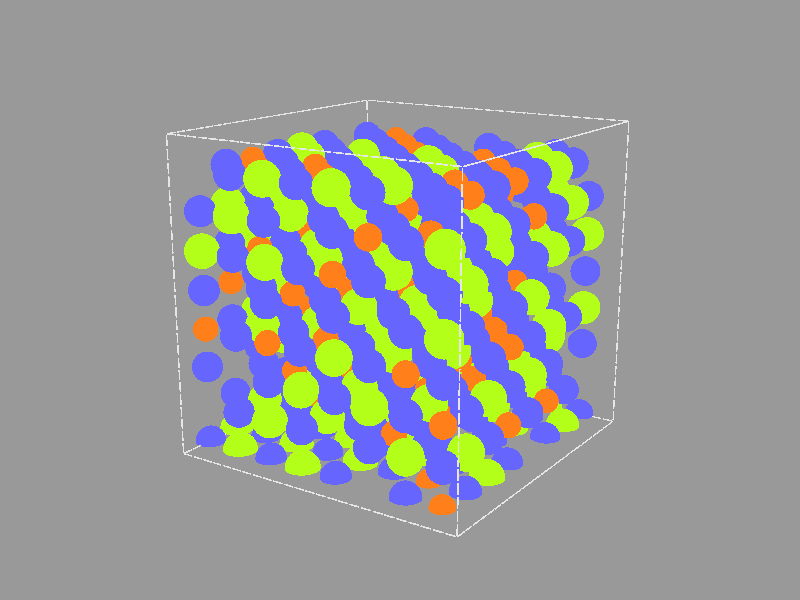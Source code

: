 #version 3.6;
#include "colors.inc"
#include "textures.inc"
#include "shapes.inc"
#include "glass.inc"
#include "metals.inc"

background {color White}

plane { <0,1,0>, -22.928 pigment{color <.6,.6,.6>} finish{ reflection {.2} ambient .5 diffuse .5 metallic }}

camera { location <136.97,45.66,91.31> look_at <-2.66,-2.89,-2.78> right x*image_width/image_height/2 up y/2 }

// add lights
light_source { <0,200,400> color White area_light <200,0,0>, <0,0,200>, 99, 99 adaptive 1 jitter }
light_source { <400,200,0> color White area_light <200,0,0>, <0,0,200>, 99, 99 adaptive 1 jitter }


// add the atoms
sphere{ <.00,.00,.00>, 1.79 pigment { color <1.00,.50,.10> } finish { phong .5 } }
sphere{ <5.71,.00,.00>, 2.21 pigment { color <.40,.40,1.00> } finish { phong .5 } }
sphere{ <5.71,.00,5.71>, 2.49 pigment { color <.70,1.00,.10> } finish { phong .5 } }
sphere{ <.00,.00,5.71>, 2.21 pigment { color <.40,.40,1.00> } finish { phong .5 } }
sphere{ <.00,5.71,5.71>, 2.49 pigment { color <.70,1.00,.10> } finish { phong .5 } }
sphere{ <5.71,5.71,5.71>, 2.21 pigment { color <.40,.40,1.00> } finish { phong .5 } }
sphere{ <5.71,5.71,.00>, 2.49 pigment { color <.70,1.00,.10> } finish { phong .5 } }
sphere{ <.00,5.71,.00>, 2.21 pigment { color <.40,.40,1.00> } finish { phong .5 } }
sphere{ <11.41,.00,.00>, 2.49 pigment { color <.70,1.00,.10> } finish { phong .5 } }
sphere{ <17.12,.00,.00>, 2.21 pigment { color <.40,.40,1.00> } finish { phong .5 } }
sphere{ <11.41,.00,5.71>, 2.21 pigment { color <.40,.40,1.00> } finish { phong .5 } }
sphere{ <11.41,5.71,5.71>, 2.49 pigment { color <.70,1.00,.10> } finish { phong .5 } }
sphere{ <17.12,5.71,5.71>, 2.21 pigment { color <.40,.40,1.00> } finish { phong .5 } }
sphere{ <17.12,5.71,.00>, 1.79 pigment { color <1.00,.50,.10> } finish { phong .5 } }
sphere{ <11.41,5.71,.00>, 2.21 pigment { color <.40,.40,1.00> } finish { phong .5 } }
sphere{ <-22.83,.00,.00>, 1.79 pigment { color <1.00,.50,.10> } finish { phong .5 } }
sphere{ <-17.12,.00,.00>, 2.21 pigment { color <.40,.40,1.00> } finish { phong .5 } }
sphere{ <-22.83,.00,5.71>, 2.21 pigment { color <.40,.40,1.00> } finish { phong .5 } }
sphere{ <-22.83,5.71,5.71>, 1.79 pigment { color <1.00,.50,.10> } finish { phong .5 } }
sphere{ <-17.12,5.71,5.71>, 2.21 pigment { color <.40,.40,1.00> } finish { phong .5 } }
sphere{ <-22.83,5.71,.00>, 2.21 pigment { color <.40,.40,1.00> } finish { phong .5 } }
sphere{ <-11.41,.00,.00>, 2.49 pigment { color <.70,1.00,.10> } finish { phong .5 } }
sphere{ <-5.71,.00,.00>, 2.21 pigment { color <.40,.40,1.00> } finish { phong .5 } }
sphere{ <-5.71,.00,5.71>, 2.49 pigment { color <.70,1.00,.10> } finish { phong .5 } }
sphere{ <-11.41,.00,5.71>, 2.21 pigment { color <.40,.40,1.00> } finish { phong .5 } }
sphere{ <-5.71,5.71,5.71>, 2.21 pigment { color <.40,.40,1.00> } finish { phong .5 } }
sphere{ <-5.71,5.71,.00>, 2.49 pigment { color <.70,1.00,.10> } finish { phong .5 } }
sphere{ <-11.41,5.71,.00>, 2.21 pigment { color <.40,.40,1.00> } finish { phong .5 } }
sphere{ <.00,.00,11.41>, 2.49 pigment { color <.70,1.00,.10> } finish { phong .5 } }
sphere{ <5.71,.00,11.41>, 2.21 pigment { color <.40,.40,1.00> } finish { phong .5 } }
sphere{ <.00,.00,17.12>, 2.21 pigment { color <.40,.40,1.00> } finish { phong .5 } }
sphere{ <5.71,5.71,17.12>, 2.21 pigment { color <.40,.40,1.00> } finish { phong .5 } }
sphere{ <5.71,5.71,11.41>, 2.49 pigment { color <.70,1.00,.10> } finish { phong .5 } }
sphere{ <.00,5.71,11.41>, 2.21 pigment { color <.40,.40,1.00> } finish { phong .5 } }
sphere{ <17.12,.00,11.41>, 2.21 pigment { color <.40,.40,1.00> } finish { phong .5 } }
sphere{ <17.12,.00,17.12>, 2.49 pigment { color <.70,1.00,.10> } finish { phong .5 } }
sphere{ <11.41,.00,17.12>, 2.21 pigment { color <.40,.40,1.00> } finish { phong .5 } }
sphere{ <11.41,5.71,17.12>, 2.49 pigment { color <.70,1.00,.10> } finish { phong .5 } }
sphere{ <17.12,5.71,17.12>, 2.21 pigment { color <.40,.40,1.00> } finish { phong .5 } }
sphere{ <11.41,5.71,11.41>, 2.21 pigment { color <.40,.40,1.00> } finish { phong .5 } }
sphere{ <-17.12,.00,11.41>, 2.21 pigment { color <.40,.40,1.00> } finish { phong .5 } }
sphere{ <-22.83,.00,17.12>, 2.21 pigment { color <.40,.40,1.00> } finish { phong .5 } }
sphere{ <-22.83,5.71,17.12>, 2.49 pigment { color <.70,1.00,.10> } finish { phong .5 } }
sphere{ <-17.12,5.71,17.12>, 2.21 pigment { color <.40,.40,1.00> } finish { phong .5 } }
sphere{ <-17.12,5.71,11.41>, 2.49 pigment { color <.70,1.00,.10> } finish { phong .5 } }
sphere{ <-22.83,5.71,11.41>, 2.21 pigment { color <.40,.40,1.00> } finish { phong .5 } }
sphere{ <-11.41,.00,11.41>, 1.79 pigment { color <1.00,.50,.10> } finish { phong .5 } }
sphere{ <-5.71,.00,11.41>, 2.21 pigment { color <.40,.40,1.00> } finish { phong .5 } }
sphere{ <-5.71,.00,17.12>, 2.49 pigment { color <.70,1.00,.10> } finish { phong .5 } }
sphere{ <-11.41,.00,17.12>, 2.21 pigment { color <.40,.40,1.00> } finish { phong .5 } }
sphere{ <-11.41,5.71,17.12>, 2.49 pigment { color <.70,1.00,.10> } finish { phong .5 } }
sphere{ <-5.71,5.71,17.12>, 2.21 pigment { color <.40,.40,1.00> } finish { phong .5 } }
sphere{ <-5.71,5.71,11.41>, 2.49 pigment { color <.70,1.00,.10> } finish { phong .5 } }
sphere{ <-11.41,5.71,11.41>, 2.21 pigment { color <.40,.40,1.00> } finish { phong .5 } }
sphere{ <.00,.00,-22.83>, 1.79 pigment { color <1.00,.50,.10> } finish { phong .5 } }
sphere{ <5.71,.00,-22.83>, 2.21 pigment { color <.40,.40,1.00> } finish { phong .5 } }
sphere{ <5.71,.00,-17.12>, 2.49 pigment { color <.70,1.00,.10> } finish { phong .5 } }
sphere{ <.00,.00,-17.12>, 2.21 pigment { color <.40,.40,1.00> } finish { phong .5 } }
sphere{ <.00,5.71,-17.12>, 1.79 pigment { color <1.00,.50,.10> } finish { phong .5 } }
sphere{ <5.71,5.71,-17.12>, 2.21 pigment { color <.40,.40,1.00> } finish { phong .5 } }
sphere{ <5.71,5.71,-22.83>, 2.49 pigment { color <.70,1.00,.10> } finish { phong .5 } }
sphere{ <.00,5.71,-22.83>, 2.21 pigment { color <.40,.40,1.00> } finish { phong .5 } }
sphere{ <11.41,.00,-22.83>, 1.79 pigment { color <1.00,.50,.10> } finish { phong .5 } }
sphere{ <17.12,.00,-22.83>, 2.21 pigment { color <.40,.40,1.00> } finish { phong .5 } }
sphere{ <11.41,.00,-17.12>, 2.21 pigment { color <.40,.40,1.00> } finish { phong .5 } }
sphere{ <11.41,5.71,-17.12>, 1.79 pigment { color <1.00,.50,.10> } finish { phong .5 } }
sphere{ <17.12,5.71,-17.12>, 2.21 pigment { color <.40,.40,1.00> } finish { phong .5 } }
sphere{ <17.12,5.71,-22.83>, 2.49 pigment { color <.70,1.00,.10> } finish { phong .5 } }
sphere{ <11.41,5.71,-22.83>, 2.21 pigment { color <.40,.40,1.00> } finish { phong .5 } }
sphere{ <-22.83,.00,-22.83>, 2.49 pigment { color <.70,1.00,.10> } finish { phong .5 } }
sphere{ <-17.12,.00,-22.83>, 2.21 pigment { color <.40,.40,1.00> } finish { phong .5 } }
sphere{ <-17.12,.00,-17.12>, 1.79 pigment { color <1.00,.50,.10> } finish { phong .5 } }
sphere{ <-22.83,.00,-17.12>, 2.21 pigment { color <.40,.40,1.00> } finish { phong .5 } }
sphere{ <-22.83,5.71,-17.12>, 1.79 pigment { color <1.00,.50,.10> } finish { phong .5 } }
sphere{ <-17.12,5.71,-17.12>, 2.21 pigment { color <.40,.40,1.00> } finish { phong .5 } }
sphere{ <-22.83,5.71,-22.83>, 2.21 pigment { color <.40,.40,1.00> } finish { phong .5 } }
sphere{ <-5.71,.00,-22.83>, 2.21 pigment { color <.40,.40,1.00> } finish { phong .5 } }
sphere{ <-5.71,.00,-17.12>, 2.49 pigment { color <.70,1.00,.10> } finish { phong .5 } }
sphere{ <-11.41,.00,-17.12>, 2.21 pigment { color <.40,.40,1.00> } finish { phong .5 } }
sphere{ <-5.71,5.71,-17.12>, 2.21 pigment { color <.40,.40,1.00> } finish { phong .5 } }
sphere{ <-5.71,5.71,-22.83>, 1.79 pigment { color <1.00,.50,.10> } finish { phong .5 } }
sphere{ <-11.41,5.71,-22.83>, 2.21 pigment { color <.40,.40,1.00> } finish { phong .5 } }
sphere{ <.00,.00,-11.41>, 2.49 pigment { color <.70,1.00,.10> } finish { phong .5 } }
sphere{ <5.71,.00,-11.41>, 2.21 pigment { color <.40,.40,1.00> } finish { phong .5 } }
sphere{ <5.71,.00,-5.71>, 1.79 pigment { color <1.00,.50,.10> } finish { phong .5 } }
sphere{ <.00,.00,-5.71>, 2.21 pigment { color <.40,.40,1.00> } finish { phong .5 } }
sphere{ <.00,5.71,-5.71>, 2.49 pigment { color <.70,1.00,.10> } finish { phong .5 } }
sphere{ <5.71,5.71,-5.71>, 2.21 pigment { color <.40,.40,1.00> } finish { phong .5 } }
sphere{ <5.71,5.71,-11.41>, 2.49 pigment { color <.70,1.00,.10> } finish { phong .5 } }
sphere{ <.00,5.71,-11.41>, 2.21 pigment { color <.40,.40,1.00> } finish { phong .5 } }
sphere{ <11.41,.00,-11.41>, 1.79 pigment { color <1.00,.50,.10> } finish { phong .5 } }
sphere{ <17.12,.00,-11.41>, 2.21 pigment { color <.40,.40,1.00> } finish { phong .5 } }
sphere{ <11.41,.00,-5.71>, 2.21 pigment { color <.40,.40,1.00> } finish { phong .5 } }
sphere{ <11.41,5.71,-5.71>, 2.49 pigment { color <.70,1.00,.10> } finish { phong .5 } }
sphere{ <17.12,5.71,-5.71>, 2.21 pigment { color <.40,.40,1.00> } finish { phong .5 } }
sphere{ <17.12,5.71,-11.41>, 2.49 pigment { color <.70,1.00,.10> } finish { phong .5 } }
sphere{ <11.41,5.71,-11.41>, 2.21 pigment { color <.40,.40,1.00> } finish { phong .5 } }
sphere{ <-17.12,.00,-11.41>, 2.21 pigment { color <.40,.40,1.00> } finish { phong .5 } }
sphere{ <-17.12,.00,-5.71>, 2.49 pigment { color <.70,1.00,.10> } finish { phong .5 } }
sphere{ <-22.83,.00,-5.71>, 2.21 pigment { color <.40,.40,1.00> } finish { phong .5 } }
sphere{ <-22.83,5.71,-5.71>, 1.79 pigment { color <1.00,.50,.10> } finish { phong .5 } }
sphere{ <-17.12,5.71,-5.71>, 2.21 pigment { color <.40,.40,1.00> } finish { phong .5 } }
sphere{ <-17.12,5.71,-11.41>, 2.49 pigment { color <.70,1.00,.10> } finish { phong .5 } }
sphere{ <-22.83,5.71,-11.41>, 2.21 pigment { color <.40,.40,1.00> } finish { phong .5 } }
sphere{ <-11.41,.00,-11.41>, 2.49 pigment { color <.70,1.00,.10> } finish { phong .5 } }
sphere{ <-5.71,.00,-11.41>, 2.21 pigment { color <.40,.40,1.00> } finish { phong .5 } }
sphere{ <-11.41,.00,-5.71>, 2.21 pigment { color <.40,.40,1.00> } finish { phong .5 } }
sphere{ <-5.71,5.71,-5.71>, 2.21 pigment { color <.40,.40,1.00> } finish { phong .5 } }
sphere{ <-5.71,5.71,-11.41>, 2.49 pigment { color <.70,1.00,.10> } finish { phong .5 } }
sphere{ <-11.41,5.71,-11.41>, 2.21 pigment { color <.40,.40,1.00> } finish { phong .5 } }
sphere{ <.00,11.41,.00>, 1.79 pigment { color <1.00,.50,.10> } finish { phong .5 } }
sphere{ <5.71,11.41,.00>, 2.21 pigment { color <.40,.40,1.00> } finish { phong .5 } }
sphere{ <.00,11.41,5.71>, 2.21 pigment { color <.40,.40,1.00> } finish { phong .5 } }
sphere{ <.00,17.12,5.71>, 2.49 pigment { color <.70,1.00,.10> } finish { phong .5 } }
sphere{ <5.71,17.12,5.71>, 2.21 pigment { color <.40,.40,1.00> } finish { phong .5 } }
sphere{ <5.71,17.12,.00>, 2.49 pigment { color <.70,1.00,.10> } finish { phong .5 } }
sphere{ <.00,17.12,.00>, 2.21 pigment { color <.40,.40,1.00> } finish { phong .5 } }
sphere{ <17.12,11.41,.00>, 2.21 pigment { color <.40,.40,1.00> } finish { phong .5 } }
sphere{ <17.12,11.41,5.71>, 1.79 pigment { color <1.00,.50,.10> } finish { phong .5 } }
sphere{ <11.41,11.41,5.71>, 2.21 pigment { color <.40,.40,1.00> } finish { phong .5 } }
sphere{ <11.41,17.12,5.71>, 2.49 pigment { color <.70,1.00,.10> } finish { phong .5 } }
sphere{ <17.12,17.12,5.71>, 2.21 pigment { color <.40,.40,1.00> } finish { phong .5 } }
sphere{ <17.12,17.12,.00>, 2.49 pigment { color <.70,1.00,.10> } finish { phong .5 } }
sphere{ <11.41,17.12,.00>, 2.21 pigment { color <.40,.40,1.00> } finish { phong .5 } }
sphere{ <-22.83,11.41,.00>, 2.49 pigment { color <.70,1.00,.10> } finish { phong .5 } }
sphere{ <-17.12,11.41,.00>, 2.21 pigment { color <.40,.40,1.00> } finish { phong .5 } }
sphere{ <-17.12,11.41,5.71>, 1.79 pigment { color <1.00,.50,.10> } finish { phong .5 } }
sphere{ <-22.83,11.41,5.71>, 2.21 pigment { color <.40,.40,1.00> } finish { phong .5 } }
sphere{ <-17.12,17.12,5.71>, 2.21 pigment { color <.40,.40,1.00> } finish { phong .5 } }
sphere{ <-22.83,17.12,.00>, 2.21 pigment { color <.40,.40,1.00> } finish { phong .5 } }
sphere{ <-11.41,11.41,.00>, 1.79 pigment { color <1.00,.50,.10> } finish { phong .5 } }
sphere{ <-5.71,11.41,.00>, 2.21 pigment { color <.40,.40,1.00> } finish { phong .5 } }
sphere{ <-11.41,11.41,5.71>, 2.21 pigment { color <.40,.40,1.00> } finish { phong .5 } }
sphere{ <-11.41,17.12,5.71>, 1.79 pigment { color <1.00,.50,.10> } finish { phong .5 } }
sphere{ <-5.71,17.12,5.71>, 2.21 pigment { color <.40,.40,1.00> } finish { phong .5 } }
sphere{ <-5.71,17.12,.00>, 2.49 pigment { color <.70,1.00,.10> } finish { phong .5 } }
sphere{ <-11.41,17.12,.00>, 2.21 pigment { color <.40,.40,1.00> } finish { phong .5 } }
sphere{ <.00,11.41,11.41>, 2.49 pigment { color <.70,1.00,.10> } finish { phong .5 } }
sphere{ <5.71,11.41,11.41>, 2.21 pigment { color <.40,.40,1.00> } finish { phong .5 } }
sphere{ <5.71,11.41,17.12>, 2.49 pigment { color <.70,1.00,.10> } finish { phong .5 } }
sphere{ <.00,11.41,17.12>, 2.21 pigment { color <.40,.40,1.00> } finish { phong .5 } }
sphere{ <.00,17.12,17.12>, 1.79 pigment { color <1.00,.50,.10> } finish { phong .5 } }
sphere{ <5.71,17.12,17.12>, 2.21 pigment { color <.40,.40,1.00> } finish { phong .5 } }
sphere{ <5.71,17.12,11.41>, 1.79 pigment { color <1.00,.50,.10> } finish { phong .5 } }
sphere{ <.00,17.12,11.41>, 2.21 pigment { color <.40,.40,1.00> } finish { phong .5 } }
sphere{ <11.41,11.41,11.41>, 1.79 pigment { color <1.00,.50,.10> } finish { phong .5 } }
sphere{ <17.12,11.41,11.41>, 2.21 pigment { color <.40,.40,1.00> } finish { phong .5 } }
sphere{ <17.12,11.41,17.12>, 2.49 pigment { color <.70,1.00,.10> } finish { phong .5 } }
sphere{ <11.41,11.41,17.12>, 2.21 pigment { color <.40,.40,1.00> } finish { phong .5 } }
sphere{ <11.41,17.12,17.12>, 1.79 pigment { color <1.00,.50,.10> } finish { phong .5 } }
sphere{ <17.12,17.12,17.12>, 2.21 pigment { color <.40,.40,1.00> } finish { phong .5 } }
sphere{ <11.41,17.12,11.41>, 2.21 pigment { color <.40,.40,1.00> } finish { phong .5 } }
sphere{ <-22.83,11.41,11.41>, 2.49 pigment { color <.70,1.00,.10> } finish { phong .5 } }
sphere{ <-17.12,11.41,11.41>, 2.21 pigment { color <.40,.40,1.00> } finish { phong .5 } }
sphere{ <-17.12,11.41,17.12>, 2.49 pigment { color <.70,1.00,.10> } finish { phong .5 } }
sphere{ <-22.83,11.41,17.12>, 2.21 pigment { color <.40,.40,1.00> } finish { phong .5 } }
sphere{ <-17.12,17.12,17.12>, 2.21 pigment { color <.40,.40,1.00> } finish { phong .5 } }
sphere{ <-17.12,17.12,11.41>, 2.49 pigment { color <.70,1.00,.10> } finish { phong .5 } }
sphere{ <-22.83,17.12,11.41>, 2.21 pigment { color <.40,.40,1.00> } finish { phong .5 } }
sphere{ <-5.71,11.41,11.41>, 2.21 pigment { color <.40,.40,1.00> } finish { phong .5 } }
sphere{ <-5.71,11.41,17.12>, 1.79 pigment { color <1.00,.50,.10> } finish { phong .5 } }
sphere{ <-11.41,11.41,17.12>, 2.21 pigment { color <.40,.40,1.00> } finish { phong .5 } }
sphere{ <-11.41,17.12,17.12>, 2.49 pigment { color <.70,1.00,.10> } finish { phong .5 } }
sphere{ <-5.71,17.12,17.12>, 2.21 pigment { color <.40,.40,1.00> } finish { phong .5 } }
sphere{ <-5.71,17.12,11.41>, 1.79 pigment { color <1.00,.50,.10> } finish { phong .5 } }
sphere{ <-11.41,17.12,11.41>, 2.21 pigment { color <.40,.40,1.00> } finish { phong .5 } }
sphere{ <.00,11.41,-22.83>, 1.79 pigment { color <1.00,.50,.10> } finish { phong .5 } }
sphere{ <5.71,11.41,-22.83>, 2.21 pigment { color <.40,.40,1.00> } finish { phong .5 } }
sphere{ <5.71,11.41,-17.12>, 2.49 pigment { color <.70,1.00,.10> } finish { phong .5 } }
sphere{ <.00,11.41,-17.12>, 2.21 pigment { color <.40,.40,1.00> } finish { phong .5 } }
sphere{ <.00,17.12,-17.12>, 2.49 pigment { color <.70,1.00,.10> } finish { phong .5 } }
sphere{ <5.71,17.12,-17.12>, 2.21 pigment { color <.40,.40,1.00> } finish { phong .5 } }
sphere{ <5.71,17.12,-22.83>, 1.79 pigment { color <1.00,.50,.10> } finish { phong .5 } }
sphere{ <.00,17.12,-22.83>, 2.21 pigment { color <.40,.40,1.00> } finish { phong .5 } }
sphere{ <11.41,11.41,-22.83>, 2.49 pigment { color <.70,1.00,.10> } finish { phong .5 } }
sphere{ <17.12,11.41,-22.83>, 2.21 pigment { color <.40,.40,1.00> } finish { phong .5 } }
sphere{ <17.12,11.41,-17.12>, 2.49 pigment { color <.70,1.00,.10> } finish { phong .5 } }
sphere{ <11.41,11.41,-17.12>, 2.21 pigment { color <.40,.40,1.00> } finish { phong .5 } }
sphere{ <11.41,17.12,-17.12>, 1.79 pigment { color <1.00,.50,.10> } finish { phong .5 } }
sphere{ <17.12,17.12,-17.12>, 2.21 pigment { color <.40,.40,1.00> } finish { phong .5 } }
sphere{ <11.41,17.12,-22.83>, 2.21 pigment { color <.40,.40,1.00> } finish { phong .5 } }
sphere{ <-17.12,11.41,-22.83>, 2.21 pigment { color <.40,.40,1.00> } finish { phong .5 } }
sphere{ <-17.12,11.41,-17.12>, 2.49 pigment { color <.70,1.00,.10> } finish { phong .5 } }
sphere{ <-22.83,11.41,-17.12>, 2.21 pigment { color <.40,.40,1.00> } finish { phong .5 } }
sphere{ <-22.83,17.12,-17.12>, 1.79 pigment { color <1.00,.50,.10> } finish { phong .5 } }
sphere{ <-17.12,17.12,-17.12>, 2.21 pigment { color <.40,.40,1.00> } finish { phong .5 } }
sphere{ <-22.83,17.12,-22.83>, 2.21 pigment { color <.40,.40,1.00> } finish { phong .5 } }
sphere{ <-5.71,11.41,-22.83>, 2.21 pigment { color <.40,.40,1.00> } finish { phong .5 } }
sphere{ <-5.71,11.41,-17.12>, 2.49 pigment { color <.70,1.00,.10> } finish { phong .5 } }
sphere{ <-11.41,11.41,-17.12>, 2.21 pigment { color <.40,.40,1.00> } finish { phong .5 } }
sphere{ <-5.71,17.12,-17.12>, 2.21 pigment { color <.40,.40,1.00> } finish { phong .5 } }
sphere{ <-5.71,17.12,-22.83>, 2.49 pigment { color <.70,1.00,.10> } finish { phong .5 } }
sphere{ <-11.41,17.12,-22.83>, 2.21 pigment { color <.40,.40,1.00> } finish { phong .5 } }
sphere{ <.00,11.41,-11.41>, 2.49 pigment { color <.70,1.00,.10> } finish { phong .5 } }
sphere{ <5.71,11.41,-11.41>, 2.21 pigment { color <.40,.40,1.00> } finish { phong .5 } }
sphere{ <5.71,11.41,-5.71>, 2.49 pigment { color <.70,1.00,.10> } finish { phong .5 } }
sphere{ <.00,11.41,-5.71>, 2.21 pigment { color <.40,.40,1.00> } finish { phong .5 } }
sphere{ <5.71,17.12,-5.71>, 2.21 pigment { color <.40,.40,1.00> } finish { phong .5 } }
sphere{ <5.71,17.12,-11.41>, 1.79 pigment { color <1.00,.50,.10> } finish { phong .5 } }
sphere{ <.00,17.12,-11.41>, 2.21 pigment { color <.40,.40,1.00> } finish { phong .5 } }
sphere{ <11.41,11.41,-11.41>, 2.49 pigment { color <.70,1.00,.10> } finish { phong .5 } }
sphere{ <17.12,11.41,-11.41>, 2.21 pigment { color <.40,.40,1.00> } finish { phong .5 } }
sphere{ <11.41,11.41,-5.71>, 2.21 pigment { color <.40,.40,1.00> } finish { phong .5 } }
sphere{ <11.41,17.12,-5.71>, 1.79 pigment { color <1.00,.50,.10> } finish { phong .5 } }
sphere{ <17.12,17.12,-5.71>, 2.21 pigment { color <.40,.40,1.00> } finish { phong .5 } }
sphere{ <17.12,17.12,-11.41>, 2.49 pigment { color <.70,1.00,.10> } finish { phong .5 } }
sphere{ <11.41,17.12,-11.41>, 2.21 pigment { color <.40,.40,1.00> } finish { phong .5 } }
sphere{ <-22.83,11.41,-11.41>, 2.49 pigment { color <.70,1.00,.10> } finish { phong .5 } }
sphere{ <-17.12,11.41,-11.41>, 2.21 pigment { color <.40,.40,1.00> } finish { phong .5 } }
sphere{ <-17.12,11.41,-5.71>, 2.49 pigment { color <.70,1.00,.10> } finish { phong .5 } }
sphere{ <-22.83,11.41,-5.71>, 2.21 pigment { color <.40,.40,1.00> } finish { phong .5 } }
sphere{ <-17.12,17.12,-5.71>, 2.21 pigment { color <.40,.40,1.00> } finish { phong .5 } }
sphere{ <-17.12,17.12,-11.41>, 1.79 pigment { color <1.00,.50,.10> } finish { phong .5 } }
sphere{ <-22.83,17.12,-11.41>, 2.21 pigment { color <.40,.40,1.00> } finish { phong .5 } }
sphere{ <-11.41,11.41,-11.41>, 2.49 pigment { color <.70,1.00,.10> } finish { phong .5 } }
sphere{ <-5.71,11.41,-11.41>, 2.21 pigment { color <.40,.40,1.00> } finish { phong .5 } }
sphere{ <-5.71,11.41,-5.71>, 2.49 pigment { color <.70,1.00,.10> } finish { phong .5 } }
sphere{ <-11.41,11.41,-5.71>, 2.21 pigment { color <.40,.40,1.00> } finish { phong .5 } }
sphere{ <-11.41,17.12,-5.71>, 1.79 pigment { color <1.00,.50,.10> } finish { phong .5 } }
sphere{ <-5.71,17.12,-5.71>, 2.21 pigment { color <.40,.40,1.00> } finish { phong .5 } }
sphere{ <-5.71,17.12,-11.41>, 2.49 pigment { color <.70,1.00,.10> } finish { phong .5 } }
sphere{ <-11.41,17.12,-11.41>, 2.21 pigment { color <.40,.40,1.00> } finish { phong .5 } }
sphere{ <.00,-22.83,.00>, 2.49 pigment { color <.70,1.00,.10> } finish { phong .5 } }
sphere{ <5.71,-22.83,.00>, 2.21 pigment { color <.40,.40,1.00> } finish { phong .5 } }
sphere{ <5.71,-22.83,5.71>, 2.49 pigment { color <.70,1.00,.10> } finish { phong .5 } }
sphere{ <.00,-22.83,5.71>, 2.21 pigment { color <.40,.40,1.00> } finish { phong .5 } }
sphere{ <.00,-17.12,5.71>, 1.79 pigment { color <1.00,.50,.10> } finish { phong .5 } }
sphere{ <5.71,-17.12,5.71>, 2.21 pigment { color <.40,.40,1.00> } finish { phong .5 } }
sphere{ <.00,-17.12,.00>, 2.21 pigment { color <.40,.40,1.00> } finish { phong .5 } }
sphere{ <11.41,-22.83,.00>, 2.49 pigment { color <.70,1.00,.10> } finish { phong .5 } }
sphere{ <17.12,-22.83,.00>, 2.21 pigment { color <.40,.40,1.00> } finish { phong .5 } }
sphere{ <11.41,-22.83,5.71>, 2.21 pigment { color <.40,.40,1.00> } finish { phong .5 } }
sphere{ <11.41,-17.12,5.71>, 1.79 pigment { color <1.00,.50,.10> } finish { phong .5 } }
sphere{ <17.12,-17.12,5.71>, 2.21 pigment { color <.40,.40,1.00> } finish { phong .5 } }
sphere{ <11.41,-17.12,.00>, 2.21 pigment { color <.40,.40,1.00> } finish { phong .5 } }
sphere{ <-22.83,-22.83,.00>, 2.49 pigment { color <.70,1.00,.10> } finish { phong .5 } }
sphere{ <-17.12,-22.83,.00>, 2.21 pigment { color <.40,.40,1.00> } finish { phong .5 } }
sphere{ <-17.12,-22.83,5.71>, 1.79 pigment { color <1.00,.50,.10> } finish { phong .5 } }
sphere{ <-22.83,-22.83,5.71>, 2.21 pigment { color <.40,.40,1.00> } finish { phong .5 } }
sphere{ <-17.12,-17.12,5.71>, 2.21 pigment { color <.40,.40,1.00> } finish { phong .5 } }
sphere{ <-17.12,-17.12,.00>, 2.49 pigment { color <.70,1.00,.10> } finish { phong .5 } }
sphere{ <-22.83,-17.12,.00>, 2.21 pigment { color <.40,.40,1.00> } finish { phong .5 } }
sphere{ <-11.41,-22.83,.00>, 2.49 pigment { color <.70,1.00,.10> } finish { phong .5 } }
sphere{ <-5.71,-22.83,.00>, 2.21 pigment { color <.40,.40,1.00> } finish { phong .5 } }
sphere{ <-11.41,-22.83,5.71>, 2.21 pigment { color <.40,.40,1.00> } finish { phong .5 } }
sphere{ <-11.41,-17.12,5.71>, 2.49 pigment { color <.70,1.00,.10> } finish { phong .5 } }
sphere{ <-5.71,-17.12,5.71>, 2.21 pigment { color <.40,.40,1.00> } finish { phong .5 } }
sphere{ <-5.71,-17.12,.00>, 1.79 pigment { color <1.00,.50,.10> } finish { phong .5 } }
sphere{ <-11.41,-17.12,.00>, 2.21 pigment { color <.40,.40,1.00> } finish { phong .5 } }
sphere{ <5.71,-22.83,11.41>, 2.21 pigment { color <.40,.40,1.00> } finish { phong .5 } }
sphere{ <5.71,-22.83,17.12>, 2.49 pigment { color <.70,1.00,.10> } finish { phong .5 } }
sphere{ <.00,-22.83,17.12>, 2.21 pigment { color <.40,.40,1.00> } finish { phong .5 } }
sphere{ <.00,-17.12,17.12>, 1.79 pigment { color <1.00,.50,.10> } finish { phong .5 } }
sphere{ <5.71,-17.12,17.12>, 2.21 pigment { color <.40,.40,1.00> } finish { phong .5 } }
sphere{ <.00,-17.12,11.41>, 2.21 pigment { color <.40,.40,1.00> } finish { phong .5 } }
sphere{ <11.41,-22.83,11.41>, 1.79 pigment { color <1.00,.50,.10> } finish { phong .5 } }
sphere{ <17.12,-22.83,11.41>, 2.21 pigment { color <.40,.40,1.00> } finish { phong .5 } }
sphere{ <17.12,-22.83,17.12>, 1.79 pigment { color <1.00,.50,.10> } finish { phong .5 } }
sphere{ <11.41,-22.83,17.12>, 2.21 pigment { color <.40,.40,1.00> } finish { phong .5 } }
sphere{ <11.41,-17.12,17.12>, 2.49 pigment { color <.70,1.00,.10> } finish { phong .5 } }
sphere{ <17.12,-17.12,17.12>, 2.21 pigment { color <.40,.40,1.00> } finish { phong .5 } }
sphere{ <17.12,-17.12,11.41>, 2.49 pigment { color <.70,1.00,.10> } finish { phong .5 } }
sphere{ <11.41,-17.12,11.41>, 2.21 pigment { color <.40,.40,1.00> } finish { phong .5 } }
sphere{ <-22.83,-22.83,11.41>, 2.49 pigment { color <.70,1.00,.10> } finish { phong .5 } }
sphere{ <-17.12,-22.83,11.41>, 2.21 pigment { color <.40,.40,1.00> } finish { phong .5 } }
sphere{ <-17.12,-22.83,17.12>, 2.49 pigment { color <.70,1.00,.10> } finish { phong .5 } }
sphere{ <-22.83,-22.83,17.12>, 2.21 pigment { color <.40,.40,1.00> } finish { phong .5 } }
sphere{ <-17.12,-17.12,17.12>, 2.21 pigment { color <.40,.40,1.00> } finish { phong .5 } }
sphere{ <-17.12,-17.12,11.41>, 2.49 pigment { color <.70,1.00,.10> } finish { phong .5 } }
sphere{ <-22.83,-17.12,11.41>, 2.21 pigment { color <.40,.40,1.00> } finish { phong .5 } }
sphere{ <-11.41,-22.83,11.41>, 2.49 pigment { color <.70,1.00,.10> } finish { phong .5 } }
sphere{ <-5.71,-22.83,11.41>, 2.21 pigment { color <.40,.40,1.00> } finish { phong .5 } }
sphere{ <-11.41,-22.83,17.12>, 2.21 pigment { color <.40,.40,1.00> } finish { phong .5 } }
sphere{ <-11.41,-17.12,17.12>, 1.79 pigment { color <1.00,.50,.10> } finish { phong .5 } }
sphere{ <-5.71,-17.12,17.12>, 2.21 pigment { color <.40,.40,1.00> } finish { phong .5 } }
sphere{ <-5.71,-17.12,11.41>, 2.49 pigment { color <.70,1.00,.10> } finish { phong .5 } }
sphere{ <-11.41,-17.12,11.41>, 2.21 pigment { color <.40,.40,1.00> } finish { phong .5 } }
sphere{ <.00,-22.83,-22.83>, 1.79 pigment { color <1.00,.50,.10> } finish { phong .5 } }
sphere{ <5.71,-22.83,-22.83>, 2.21 pigment { color <.40,.40,1.00> } finish { phong .5 } }
sphere{ <5.71,-22.83,-17.12>, 2.49 pigment { color <.70,1.00,.10> } finish { phong .5 } }
sphere{ <.00,-22.83,-17.12>, 2.21 pigment { color <.40,.40,1.00> } finish { phong .5 } }
sphere{ <.00,-17.12,-17.12>, 2.49 pigment { color <.70,1.00,.10> } finish { phong .5 } }
sphere{ <5.71,-17.12,-17.12>, 2.21 pigment { color <.40,.40,1.00> } finish { phong .5 } }
sphere{ <.00,-17.12,-22.83>, 2.21 pigment { color <.40,.40,1.00> } finish { phong .5 } }
sphere{ <11.41,-22.83,-22.83>, 2.49 pigment { color <.70,1.00,.10> } finish { phong .5 } }
sphere{ <17.12,-22.83,-22.83>, 2.21 pigment { color <.40,.40,1.00> } finish { phong .5 } }
sphere{ <17.12,-22.83,-17.12>, 2.49 pigment { color <.70,1.00,.10> } finish { phong .5 } }
sphere{ <11.41,-22.83,-17.12>, 2.21 pigment { color <.40,.40,1.00> } finish { phong .5 } }
sphere{ <11.41,-17.12,-17.12>, 2.49 pigment { color <.70,1.00,.10> } finish { phong .5 } }
sphere{ <17.12,-17.12,-17.12>, 2.21 pigment { color <.40,.40,1.00> } finish { phong .5 } }
sphere{ <11.41,-17.12,-22.83>, 2.21 pigment { color <.40,.40,1.00> } finish { phong .5 } }
sphere{ <-22.83,-22.83,-22.83>, 1.79 pigment { color <1.00,.50,.10> } finish { phong .5 } }
sphere{ <-17.12,-22.83,-22.83>, 2.21 pigment { color <.40,.40,1.00> } finish { phong .5 } }
sphere{ <-17.12,-22.83,-17.12>, 2.49 pigment { color <.70,1.00,.10> } finish { phong .5 } }
sphere{ <-22.83,-22.83,-17.12>, 2.21 pigment { color <.40,.40,1.00> } finish { phong .5 } }
sphere{ <-17.12,-17.12,-17.12>, 2.21 pigment { color <.40,.40,1.00> } finish { phong .5 } }
sphere{ <-17.12,-17.12,-22.83>, 2.49 pigment { color <.70,1.00,.10> } finish { phong .5 } }
sphere{ <-22.83,-17.12,-22.83>, 2.21 pigment { color <.40,.40,1.00> } finish { phong .5 } }
sphere{ <-5.71,-22.83,-22.83>, 2.21 pigment { color <.40,.40,1.00> } finish { phong .5 } }
sphere{ <-5.71,-22.83,-17.12>, 2.49 pigment { color <.70,1.00,.10> } finish { phong .5 } }
sphere{ <-11.41,-22.83,-17.12>, 2.21 pigment { color <.40,.40,1.00> } finish { phong .5 } }
sphere{ <-5.71,-17.12,-17.12>, 2.21 pigment { color <.40,.40,1.00> } finish { phong .5 } }
sphere{ <-5.71,-17.12,-22.83>, 2.49 pigment { color <.70,1.00,.10> } finish { phong .5 } }
sphere{ <-11.41,-17.12,-22.83>, 2.21 pigment { color <.40,.40,1.00> } finish { phong .5 } }
sphere{ <.00,-22.83,-11.41>, 2.49 pigment { color <.70,1.00,.10> } finish { phong .5 } }
sphere{ <5.71,-22.83,-11.41>, 2.21 pigment { color <.40,.40,1.00> } finish { phong .5 } }
sphere{ <5.71,-22.83,-5.71>, 2.49 pigment { color <.70,1.00,.10> } finish { phong .5 } }
sphere{ <.00,-22.83,-5.71>, 2.21 pigment { color <.40,.40,1.00> } finish { phong .5 } }
sphere{ <.00,-17.12,-5.71>, 2.49 pigment { color <.70,1.00,.10> } finish { phong .5 } }
sphere{ <5.71,-17.12,-5.71>, 2.21 pigment { color <.40,.40,1.00> } finish { phong .5 } }
sphere{ <5.71,-17.12,-11.41>, 1.79 pigment { color <1.00,.50,.10> } finish { phong .5 } }
sphere{ <.00,-17.12,-11.41>, 2.21 pigment { color <.40,.40,1.00> } finish { phong .5 } }
sphere{ <11.41,-22.83,-11.41>, 2.49 pigment { color <.70,1.00,.10> } finish { phong .5 } }
sphere{ <17.12,-22.83,-11.41>, 2.21 pigment { color <.40,.40,1.00> } finish { phong .5 } }
sphere{ <17.12,-22.83,-5.71>, 2.49 pigment { color <.70,1.00,.10> } finish { phong .5 } }
sphere{ <11.41,-22.83,-5.71>, 2.21 pigment { color <.40,.40,1.00> } finish { phong .5 } }
sphere{ <11.41,-17.12,-5.71>, 2.49 pigment { color <.70,1.00,.10> } finish { phong .5 } }
sphere{ <17.12,-17.12,-5.71>, 2.21 pigment { color <.40,.40,1.00> } finish { phong .5 } }
sphere{ <17.12,-17.12,-11.41>, 2.49 pigment { color <.70,1.00,.10> } finish { phong .5 } }
sphere{ <11.41,-17.12,-11.41>, 2.21 pigment { color <.40,.40,1.00> } finish { phong .5 } }
sphere{ <-22.83,-22.83,-11.41>, 2.49 pigment { color <.70,1.00,.10> } finish { phong .5 } }
sphere{ <-17.12,-22.83,-11.41>, 2.21 pigment { color <.40,.40,1.00> } finish { phong .5 } }
sphere{ <-17.12,-22.83,-5.71>, 2.49 pigment { color <.70,1.00,.10> } finish { phong .5 } }
sphere{ <-22.83,-22.83,-5.71>, 2.21 pigment { color <.40,.40,1.00> } finish { phong .5 } }
sphere{ <-22.83,-17.12,-5.71>, 1.79 pigment { color <1.00,.50,.10> } finish { phong .5 } }
sphere{ <-17.12,-17.12,-5.71>, 2.21 pigment { color <.40,.40,1.00> } finish { phong .5 } }
sphere{ <-22.83,-17.12,-11.41>, 2.21 pigment { color <.40,.40,1.00> } finish { phong .5 } }
sphere{ <-11.41,-22.83,-11.41>, 2.49 pigment { color <.70,1.00,.10> } finish { phong .5 } }
sphere{ <-5.71,-22.83,-11.41>, 2.21 pigment { color <.40,.40,1.00> } finish { phong .5 } }
sphere{ <-5.71,-22.83,-5.71>, 2.49 pigment { color <.70,1.00,.10> } finish { phong .5 } }
sphere{ <-11.41,-22.83,-5.71>, 2.21 pigment { color <.40,.40,1.00> } finish { phong .5 } }
sphere{ <-5.71,-17.12,-5.71>, 2.21 pigment { color <.40,.40,1.00> } finish { phong .5 } }
sphere{ <-5.71,-17.12,-11.41>, 2.49 pigment { color <.70,1.00,.10> } finish { phong .5 } }
sphere{ <-11.41,-17.12,-11.41>, 2.21 pigment { color <.40,.40,1.00> } finish { phong .5 } }
sphere{ <5.71,-11.41,.00>, 2.21 pigment { color <.40,.40,1.00> } finish { phong .5 } }
sphere{ <.00,-11.41,5.71>, 2.21 pigment { color <.40,.40,1.00> } finish { phong .5 } }
sphere{ <5.71,-5.71,5.71>, 2.21 pigment { color <.40,.40,1.00> } finish { phong .5 } }
sphere{ <5.71,-5.71,.00>, 2.49 pigment { color <.70,1.00,.10> } finish { phong .5 } }
sphere{ <.00,-5.71,.00>, 2.21 pigment { color <.40,.40,1.00> } finish { phong .5 } }
sphere{ <11.41,-11.41,.00>, 2.49 pigment { color <.70,1.00,.10> } finish { phong .5 } }
sphere{ <17.12,-11.41,.00>, 2.21 pigment { color <.40,.40,1.00> } finish { phong .5 } }
sphere{ <17.12,-11.41,5.71>, 2.49 pigment { color <.70,1.00,.10> } finish { phong .5 } }
sphere{ <11.41,-11.41,5.71>, 2.21 pigment { color <.40,.40,1.00> } finish { phong .5 } }
sphere{ <11.41,-5.71,5.71>, 2.49 pigment { color <.70,1.00,.10> } finish { phong .5 } }
sphere{ <17.12,-5.71,5.71>, 2.21 pigment { color <.40,.40,1.00> } finish { phong .5 } }
sphere{ <17.12,-5.71,.00>, 2.49 pigment { color <.70,1.00,.10> } finish { phong .5 } }
sphere{ <11.41,-5.71,.00>, 2.21 pigment { color <.40,.40,1.00> } finish { phong .5 } }
sphere{ <-22.83,-11.41,.00>, 2.49 pigment { color <.70,1.00,.10> } finish { phong .5 } }
sphere{ <-17.12,-11.41,.00>, 2.21 pigment { color <.40,.40,1.00> } finish { phong .5 } }
sphere{ <-17.12,-11.41,5.71>, 1.79 pigment { color <1.00,.50,.10> } finish { phong .5 } }
sphere{ <-22.83,-11.41,5.71>, 2.21 pigment { color <.40,.40,1.00> } finish { phong .5 } }
sphere{ <-22.83,-5.71,5.71>, 2.49 pigment { color <.70,1.00,.10> } finish { phong .5 } }
sphere{ <-17.12,-5.71,5.71>, 2.21 pigment { color <.40,.40,1.00> } finish { phong .5 } }
sphere{ <-17.12,-5.71,.00>, 1.79 pigment { color <1.00,.50,.10> } finish { phong .5 } }
sphere{ <-22.83,-5.71,.00>, 2.21 pigment { color <.40,.40,1.00> } finish { phong .5 } }
sphere{ <-11.41,-11.41,.00>, 2.49 pigment { color <.70,1.00,.10> } finish { phong .5 } }
sphere{ <-5.71,-11.41,.00>, 2.21 pigment { color <.40,.40,1.00> } finish { phong .5 } }
sphere{ <-5.71,-11.41,5.71>, 1.79 pigment { color <1.00,.50,.10> } finish { phong .5 } }
sphere{ <-11.41,-11.41,5.71>, 2.21 pigment { color <.40,.40,1.00> } finish { phong .5 } }
sphere{ <-11.41,-5.71,5.71>, 1.79 pigment { color <1.00,.50,.10> } finish { phong .5 } }
sphere{ <-5.71,-5.71,5.71>, 2.21 pigment { color <.40,.40,1.00> } finish { phong .5 } }
sphere{ <-5.71,-5.71,.00>, 2.49 pigment { color <.70,1.00,.10> } finish { phong .5 } }
sphere{ <-11.41,-5.71,.00>, 2.21 pigment { color <.40,.40,1.00> } finish { phong .5 } }
sphere{ <.00,-11.41,11.41>, 1.79 pigment { color <1.00,.50,.10> } finish { phong .5 } }
sphere{ <5.71,-11.41,11.41>, 2.21 pigment { color <.40,.40,1.00> } finish { phong .5 } }
sphere{ <5.71,-11.41,17.12>, 2.49 pigment { color <.70,1.00,.10> } finish { phong .5 } }
sphere{ <.00,-11.41,17.12>, 2.21 pigment { color <.40,.40,1.00> } finish { phong .5 } }
sphere{ <.00,-5.71,17.12>, 1.79 pigment { color <1.00,.50,.10> } finish { phong .5 } }
sphere{ <5.71,-5.71,17.12>, 2.21 pigment { color <.40,.40,1.00> } finish { phong .5 } }
sphere{ <5.71,-5.71,11.41>, 2.49 pigment { color <.70,1.00,.10> } finish { phong .5 } }
sphere{ <.00,-5.71,11.41>, 2.21 pigment { color <.40,.40,1.00> } finish { phong .5 } }
sphere{ <11.41,-11.41,11.41>, 2.49 pigment { color <.70,1.00,.10> } finish { phong .5 } }
sphere{ <17.12,-11.41,11.41>, 2.21 pigment { color <.40,.40,1.00> } finish { phong .5 } }
sphere{ <17.12,-11.41,17.12>, 1.79 pigment { color <1.00,.50,.10> } finish { phong .5 } }
sphere{ <11.41,-11.41,17.12>, 2.21 pigment { color <.40,.40,1.00> } finish { phong .5 } }
sphere{ <17.12,-5.71,17.12>, 2.21 pigment { color <.40,.40,1.00> } finish { phong .5 } }
sphere{ <17.12,-5.71,11.41>, 1.79 pigment { color <1.00,.50,.10> } finish { phong .5 } }
sphere{ <11.41,-5.71,11.41>, 2.21 pigment { color <.40,.40,1.00> } finish { phong .5 } }
sphere{ <-22.83,-11.41,11.41>, 2.49 pigment { color <.70,1.00,.10> } finish { phong .5 } }
sphere{ <-17.12,-11.41,11.41>, 2.21 pigment { color <.40,.40,1.00> } finish { phong .5 } }
sphere{ <-22.83,-11.41,17.12>, 2.21 pigment { color <.40,.40,1.00> } finish { phong .5 } }
sphere{ <-22.83,-5.71,17.12>, 2.49 pigment { color <.70,1.00,.10> } finish { phong .5 } }
sphere{ <-17.12,-5.71,17.12>, 2.21 pigment { color <.40,.40,1.00> } finish { phong .5 } }
sphere{ <-22.83,-5.71,11.41>, 2.21 pigment { color <.40,.40,1.00> } finish { phong .5 } }
sphere{ <-11.41,-11.41,11.41>, 2.49 pigment { color <.70,1.00,.10> } finish { phong .5 } }
sphere{ <-5.71,-11.41,11.41>, 2.21 pigment { color <.40,.40,1.00> } finish { phong .5 } }
sphere{ <-5.71,-11.41,17.12>, 2.49 pigment { color <.70,1.00,.10> } finish { phong .5 } }
sphere{ <-11.41,-11.41,17.12>, 2.21 pigment { color <.40,.40,1.00> } finish { phong .5 } }
sphere{ <-11.41,-5.71,17.12>, 2.49 pigment { color <.70,1.00,.10> } finish { phong .5 } }
sphere{ <-5.71,-5.71,17.12>, 2.21 pigment { color <.40,.40,1.00> } finish { phong .5 } }
sphere{ <-5.71,-5.71,11.41>, 1.79 pigment { color <1.00,.50,.10> } finish { phong .5 } }
sphere{ <-11.41,-5.71,11.41>, 2.21 pigment { color <.40,.40,1.00> } finish { phong .5 } }
sphere{ <.00,-11.41,-22.83>, 2.49 pigment { color <.70,1.00,.10> } finish { phong .5 } }
sphere{ <5.71,-11.41,-22.83>, 2.21 pigment { color <.40,.40,1.00> } finish { phong .5 } }
sphere{ <.00,-11.41,-17.12>, 2.21 pigment { color <.40,.40,1.00> } finish { phong .5 } }
sphere{ <.00,-5.71,-17.12>, 1.79 pigment { color <1.00,.50,.10> } finish { phong .5 } }
sphere{ <5.71,-5.71,-17.12>, 2.21 pigment { color <.40,.40,1.00> } finish { phong .5 } }
sphere{ <5.71,-5.71,-22.83>, 2.49 pigment { color <.70,1.00,.10> } finish { phong .5 } }
sphere{ <.00,-5.71,-22.83>, 2.21 pigment { color <.40,.40,1.00> } finish { phong .5 } }
sphere{ <17.12,-11.41,-22.83>, 2.21 pigment { color <.40,.40,1.00> } finish { phong .5 } }
sphere{ <11.41,-11.41,-17.12>, 2.21 pigment { color <.40,.40,1.00> } finish { phong .5 } }
sphere{ <11.41,-5.71,-17.12>, 2.49 pigment { color <.70,1.00,.10> } finish { phong .5 } }
sphere{ <17.12,-5.71,-17.12>, 2.21 pigment { color <.40,.40,1.00> } finish { phong .5 } }
sphere{ <17.12,-5.71,-22.83>, 1.79 pigment { color <1.00,.50,.10> } finish { phong .5 } }
sphere{ <11.41,-5.71,-22.83>, 2.21 pigment { color <.40,.40,1.00> } finish { phong .5 } }
sphere{ <-17.12,-11.41,-22.83>, 2.21 pigment { color <.40,.40,1.00> } finish { phong .5 } }
sphere{ <-17.12,-11.41,-17.12>, 2.49 pigment { color <.70,1.00,.10> } finish { phong .5 } }
sphere{ <-22.83,-11.41,-17.12>, 2.21 pigment { color <.40,.40,1.00> } finish { phong .5 } }
sphere{ <-22.83,-5.71,-17.12>, 2.49 pigment { color <.70,1.00,.10> } finish { phong .5 } }
sphere{ <-17.12,-5.71,-17.12>, 2.21 pigment { color <.40,.40,1.00> } finish { phong .5 } }
sphere{ <-17.12,-5.71,-22.83>, 1.79 pigment { color <1.00,.50,.10> } finish { phong .5 } }
sphere{ <-22.83,-5.71,-22.83>, 2.21 pigment { color <.40,.40,1.00> } finish { phong .5 } }
sphere{ <-5.71,-11.41,-22.83>, 2.21 pigment { color <.40,.40,1.00> } finish { phong .5 } }
sphere{ <-11.41,-11.41,-17.12>, 2.21 pigment { color <.40,.40,1.00> } finish { phong .5 } }
sphere{ <-11.41,-5.71,-17.12>, 2.49 pigment { color <.70,1.00,.10> } finish { phong .5 } }
sphere{ <-5.71,-5.71,-17.12>, 2.21 pigment { color <.40,.40,1.00> } finish { phong .5 } }
sphere{ <-11.41,-5.71,-22.83>, 2.21 pigment { color <.40,.40,1.00> } finish { phong .5 } }
sphere{ <5.71,-11.41,-11.41>, 2.21 pigment { color <.40,.40,1.00> } finish { phong .5 } }
sphere{ <5.71,-11.41,-5.71>, 1.79 pigment { color <1.00,.50,.10> } finish { phong .5 } }
sphere{ <.00,-11.41,-5.71>, 2.21 pigment { color <.40,.40,1.00> } finish { phong .5 } }
sphere{ <.00,-5.71,-5.71>, 2.49 pigment { color <.70,1.00,.10> } finish { phong .5 } }
sphere{ <5.71,-5.71,-5.71>, 2.21 pigment { color <.40,.40,1.00> } finish { phong .5 } }
sphere{ <5.71,-5.71,-11.41>, 2.49 pigment { color <.70,1.00,.10> } finish { phong .5 } }
sphere{ <.00,-5.71,-11.41>, 2.21 pigment { color <.40,.40,1.00> } finish { phong .5 } }
sphere{ <11.41,-11.41,-11.41>, 1.79 pigment { color <1.00,.50,.10> } finish { phong .5 } }
sphere{ <17.12,-11.41,-11.41>, 2.21 pigment { color <.40,.40,1.00> } finish { phong .5 } }
sphere{ <17.12,-11.41,-5.71>, 2.49 pigment { color <.70,1.00,.10> } finish { phong .5 } }
sphere{ <11.41,-11.41,-5.71>, 2.21 pigment { color <.40,.40,1.00> } finish { phong .5 } }
sphere{ <11.41,-5.71,-5.71>, 1.79 pigment { color <1.00,.50,.10> } finish { phong .5 } }
sphere{ <17.12,-5.71,-5.71>, 2.21 pigment { color <.40,.40,1.00> } finish { phong .5 } }
sphere{ <17.12,-5.71,-11.41>, 1.79 pigment { color <1.00,.50,.10> } finish { phong .5 } }
sphere{ <11.41,-5.71,-11.41>, 2.21 pigment { color <.40,.40,1.00> } finish { phong .5 } }
sphere{ <-22.83,-11.41,-11.41>, 1.79 pigment { color <1.00,.50,.10> } finish { phong .5 } }
sphere{ <-17.12,-11.41,-11.41>, 2.21 pigment { color <.40,.40,1.00> } finish { phong .5 } }
sphere{ <-17.12,-11.41,-5.71>, 2.49 pigment { color <.70,1.00,.10> } finish { phong .5 } }
sphere{ <-22.83,-11.41,-5.71>, 2.21 pigment { color <.40,.40,1.00> } finish { phong .5 } }
sphere{ <-22.83,-5.71,-5.71>, 1.79 pigment { color <1.00,.50,.10> } finish { phong .5 } }
sphere{ <-17.12,-5.71,-5.71>, 2.21 pigment { color <.40,.40,1.00> } finish { phong .5 } }
sphere{ <-17.12,-5.71,-11.41>, 2.49 pigment { color <.70,1.00,.10> } finish { phong .5 } }
sphere{ <-22.83,-5.71,-11.41>, 2.21 pigment { color <.40,.40,1.00> } finish { phong .5 } }
sphere{ <-11.41,-11.41,-11.41>, 2.49 pigment { color <.70,1.00,.10> } finish { phong .5 } }
sphere{ <-5.71,-11.41,-11.41>, 2.21 pigment { color <.40,.40,1.00> } finish { phong .5 } }
sphere{ <-5.71,-11.41,-5.71>, 2.49 pigment { color <.70,1.00,.10> } finish { phong .5 } }
sphere{ <-11.41,-11.41,-5.71>, 2.21 pigment { color <.40,.40,1.00> } finish { phong .5 } }
sphere{ <-11.41,-5.71,-5.71>, 2.49 pigment { color <.70,1.00,.10> } finish { phong .5 } }
sphere{ <-5.71,-5.71,-5.71>, 2.21 pigment { color <.40,.40,1.00> } finish { phong .5 } }
sphere{ <-5.71,-5.71,-11.41>, 2.49 pigment { color <.70,1.00,.10> } finish { phong .5 } }
sphere{ <-11.41,-5.71,-11.41>, 2.21 pigment { color <.40,.40,1.00> } finish { phong .5 } }

// add the cell borders
cylinder { <-22.645,-22.828,-22.828> <-21.184,-22.828,-22.828>, .1 pigment { color <.9,.9,.9> } }
cylinder { <-20.819,-22.828,-22.828> <-19.358,-22.828,-22.828>, .1 pigment { color <.9,.9,.9> } }
cylinder { <-18.993,-22.828,-22.828> <-17.532,-22.828,-22.828>, .1 pigment { color <.9,.9,.9> } }
cylinder { <-17.167,-22.828,-22.828> <-15.706,-22.828,-22.828>, .1 pigment { color <.9,.9,.9> } }
cylinder { <-15.340,-22.828,-22.828> <-13.879,-22.828,-22.828>, .1 pigment { color <.9,.9,.9> } }
cylinder { <-13.514,-22.828,-22.828> <-12.053,-22.828,-22.828>, .1 pigment { color <.9,.9,.9> } }
cylinder { <-11.688,-22.828,-22.828> <-10.227,-22.828,-22.828>, .1 pigment { color <.9,.9,.9> } }
cylinder { <-9.862,-22.828,-22.828> <-8.401,-22.828,-22.828>, .1 pigment { color <.9,.9,.9> } }
cylinder { <-8.035,-22.828,-22.828> <-6.574,-22.828,-22.828>, .1 pigment { color <.9,.9,.9> } }
cylinder { <-6.209,-22.828,-22.828> <-4.748,-22.828,-22.828>, .1 pigment { color <.9,.9,.9> } }
cylinder { <-4.383,-22.828,-22.828> <-2.922,-22.828,-22.828>, .1 pigment { color <.9,.9,.9> } }
cylinder { <-2.557,-22.828,-22.828> <-1.096,-22.828,-22.828>, .1 pigment { color <.9,.9,.9> } }
cylinder { <-.730,-22.828,-22.828> <.730,-22.828,-22.828>, .1 pigment { color <.9,.9,.9> } }
cylinder { <1.096,-22.828,-22.828> <2.557,-22.828,-22.828>, .1 pigment { color <.9,.9,.9> } }
cylinder { <2.922,-22.828,-22.828> <4.383,-22.828,-22.828>, .1 pigment { color <.9,.9,.9> } }
cylinder { <4.748,-22.828,-22.828> <6.209,-22.828,-22.828>, .1 pigment { color <.9,.9,.9> } }
cylinder { <6.574,-22.828,-22.828> <8.035,-22.828,-22.828>, .1 pigment { color <.9,.9,.9> } }
cylinder { <8.401,-22.828,-22.828> <9.862,-22.828,-22.828>, .1 pigment { color <.9,.9,.9> } }
cylinder { <10.227,-22.828,-22.828> <11.688,-22.828,-22.828>, .1 pigment { color <.9,.9,.9> } }
cylinder { <12.053,-22.828,-22.828> <13.514,-22.828,-22.828>, .1 pigment { color <.9,.9,.9> } }
cylinder { <13.879,-22.828,-22.828> <15.340,-22.828,-22.828>, .1 pigment { color <.9,.9,.9> } }
cylinder { <15.706,-22.828,-22.828> <17.167,-22.828,-22.828>, .1 pigment { color <.9,.9,.9> } }
cylinder { <17.532,-22.828,-22.828> <18.993,-22.828,-22.828>, .1 pigment { color <.9,.9,.9> } }
cylinder { <19.358,-22.828,-22.828> <20.819,-22.828,-22.828>, .1 pigment { color <.9,.9,.9> } }
cylinder { <21.184,-22.828,-22.828> <22.645,-22.828,-22.828>, .1 pigment { color <.9,.9,.9> } }
cylinder { <-22.645,-22.828,22.828> <-21.184,-22.828,22.828>, .1 pigment { color <.9,.9,.9> } }
cylinder { <-20.819,-22.828,22.828> <-19.358,-22.828,22.828>, .1 pigment { color <.9,.9,.9> } }
cylinder { <-18.993,-22.828,22.828> <-17.532,-22.828,22.828>, .1 pigment { color <.9,.9,.9> } }
cylinder { <-17.167,-22.828,22.828> <-15.706,-22.828,22.828>, .1 pigment { color <.9,.9,.9> } }
cylinder { <-15.340,-22.828,22.828> <-13.879,-22.828,22.828>, .1 pigment { color <.9,.9,.9> } }
cylinder { <-13.514,-22.828,22.828> <-12.053,-22.828,22.828>, .1 pigment { color <.9,.9,.9> } }
cylinder { <-11.688,-22.828,22.828> <-10.227,-22.828,22.828>, .1 pigment { color <.9,.9,.9> } }
cylinder { <-9.862,-22.828,22.828> <-8.401,-22.828,22.828>, .1 pigment { color <.9,.9,.9> } }
cylinder { <-8.035,-22.828,22.828> <-6.574,-22.828,22.828>, .1 pigment { color <.9,.9,.9> } }
cylinder { <-6.209,-22.828,22.828> <-4.748,-22.828,22.828>, .1 pigment { color <.9,.9,.9> } }
cylinder { <-4.383,-22.828,22.828> <-2.922,-22.828,22.828>, .1 pigment { color <.9,.9,.9> } }
cylinder { <-2.557,-22.828,22.828> <-1.096,-22.828,22.828>, .1 pigment { color <.9,.9,.9> } }
cylinder { <-.730,-22.828,22.828> <.730,-22.828,22.828>, .1 pigment { color <.9,.9,.9> } }
cylinder { <1.096,-22.828,22.828> <2.557,-22.828,22.828>, .1 pigment { color <.9,.9,.9> } }
cylinder { <2.922,-22.828,22.828> <4.383,-22.828,22.828>, .1 pigment { color <.9,.9,.9> } }
cylinder { <4.748,-22.828,22.828> <6.209,-22.828,22.828>, .1 pigment { color <.9,.9,.9> } }
cylinder { <6.574,-22.828,22.828> <8.035,-22.828,22.828>, .1 pigment { color <.9,.9,.9> } }
cylinder { <8.401,-22.828,22.828> <9.862,-22.828,22.828>, .1 pigment { color <.9,.9,.9> } }
cylinder { <10.227,-22.828,22.828> <11.688,-22.828,22.828>, .1 pigment { color <.9,.9,.9> } }
cylinder { <12.053,-22.828,22.828> <13.514,-22.828,22.828>, .1 pigment { color <.9,.9,.9> } }
cylinder { <13.879,-22.828,22.828> <15.340,-22.828,22.828>, .1 pigment { color <.9,.9,.9> } }
cylinder { <15.706,-22.828,22.828> <17.167,-22.828,22.828>, .1 pigment { color <.9,.9,.9> } }
cylinder { <17.532,-22.828,22.828> <18.993,-22.828,22.828>, .1 pigment { color <.9,.9,.9> } }
cylinder { <19.358,-22.828,22.828> <20.819,-22.828,22.828>, .1 pigment { color <.9,.9,.9> } }
cylinder { <21.184,-22.828,22.828> <22.645,-22.828,22.828>, .1 pigment { color <.9,.9,.9> } }
cylinder { <-22.645,22.828,-22.828> <-21.184,22.828,-22.828>, .1 pigment { color <.9,.9,.9> } }
cylinder { <-20.819,22.828,-22.828> <-19.358,22.828,-22.828>, .1 pigment { color <.9,.9,.9> } }
cylinder { <-18.993,22.828,-22.828> <-17.532,22.828,-22.828>, .1 pigment { color <.9,.9,.9> } }
cylinder { <-17.167,22.828,-22.828> <-15.706,22.828,-22.828>, .1 pigment { color <.9,.9,.9> } }
cylinder { <-15.340,22.828,-22.828> <-13.879,22.828,-22.828>, .1 pigment { color <.9,.9,.9> } }
cylinder { <-13.514,22.828,-22.828> <-12.053,22.828,-22.828>, .1 pigment { color <.9,.9,.9> } }
cylinder { <-11.688,22.828,-22.828> <-10.227,22.828,-22.828>, .1 pigment { color <.9,.9,.9> } }
cylinder { <-9.862,22.828,-22.828> <-8.401,22.828,-22.828>, .1 pigment { color <.9,.9,.9> } }
cylinder { <-8.035,22.828,-22.828> <-6.574,22.828,-22.828>, .1 pigment { color <.9,.9,.9> } }
cylinder { <-6.209,22.828,-22.828> <-4.748,22.828,-22.828>, .1 pigment { color <.9,.9,.9> } }
cylinder { <-4.383,22.828,-22.828> <-2.922,22.828,-22.828>, .1 pigment { color <.9,.9,.9> } }
cylinder { <-2.557,22.828,-22.828> <-1.096,22.828,-22.828>, .1 pigment { color <.9,.9,.9> } }
cylinder { <-.730,22.828,-22.828> <.730,22.828,-22.828>, .1 pigment { color <.9,.9,.9> } }
cylinder { <1.096,22.828,-22.828> <2.557,22.828,-22.828>, .1 pigment { color <.9,.9,.9> } }
cylinder { <2.922,22.828,-22.828> <4.383,22.828,-22.828>, .1 pigment { color <.9,.9,.9> } }
cylinder { <4.748,22.828,-22.828> <6.209,22.828,-22.828>, .1 pigment { color <.9,.9,.9> } }
cylinder { <6.574,22.828,-22.828> <8.035,22.828,-22.828>, .1 pigment { color <.9,.9,.9> } }
cylinder { <8.401,22.828,-22.828> <9.862,22.828,-22.828>, .1 pigment { color <.9,.9,.9> } }
cylinder { <10.227,22.828,-22.828> <11.688,22.828,-22.828>, .1 pigment { color <.9,.9,.9> } }
cylinder { <12.053,22.828,-22.828> <13.514,22.828,-22.828>, .1 pigment { color <.9,.9,.9> } }
cylinder { <13.879,22.828,-22.828> <15.340,22.828,-22.828>, .1 pigment { color <.9,.9,.9> } }
cylinder { <15.706,22.828,-22.828> <17.167,22.828,-22.828>, .1 pigment { color <.9,.9,.9> } }
cylinder { <17.532,22.828,-22.828> <18.993,22.828,-22.828>, .1 pigment { color <.9,.9,.9> } }
cylinder { <19.358,22.828,-22.828> <20.819,22.828,-22.828>, .1 pigment { color <.9,.9,.9> } }
cylinder { <21.184,22.828,-22.828> <22.645,22.828,-22.828>, .1 pigment { color <.9,.9,.9> } }
cylinder { <-22.645,22.828,22.828> <-21.184,22.828,22.828>, .1 pigment { color <.9,.9,.9> } }
cylinder { <-20.819,22.828,22.828> <-19.358,22.828,22.828>, .1 pigment { color <.9,.9,.9> } }
cylinder { <-18.993,22.828,22.828> <-17.532,22.828,22.828>, .1 pigment { color <.9,.9,.9> } }
cylinder { <-17.167,22.828,22.828> <-15.706,22.828,22.828>, .1 pigment { color <.9,.9,.9> } }
cylinder { <-15.340,22.828,22.828> <-13.879,22.828,22.828>, .1 pigment { color <.9,.9,.9> } }
cylinder { <-13.514,22.828,22.828> <-12.053,22.828,22.828>, .1 pigment { color <.9,.9,.9> } }
cylinder { <-11.688,22.828,22.828> <-10.227,22.828,22.828>, .1 pigment { color <.9,.9,.9> } }
cylinder { <-9.862,22.828,22.828> <-8.401,22.828,22.828>, .1 pigment { color <.9,.9,.9> } }
cylinder { <-8.035,22.828,22.828> <-6.574,22.828,22.828>, .1 pigment { color <.9,.9,.9> } }
cylinder { <-6.209,22.828,22.828> <-4.748,22.828,22.828>, .1 pigment { color <.9,.9,.9> } }
cylinder { <-4.383,22.828,22.828> <-2.922,22.828,22.828>, .1 pigment { color <.9,.9,.9> } }
cylinder { <-2.557,22.828,22.828> <-1.096,22.828,22.828>, .1 pigment { color <.9,.9,.9> } }
cylinder { <-.730,22.828,22.828> <.730,22.828,22.828>, .1 pigment { color <.9,.9,.9> } }
cylinder { <1.096,22.828,22.828> <2.557,22.828,22.828>, .1 pigment { color <.9,.9,.9> } }
cylinder { <2.922,22.828,22.828> <4.383,22.828,22.828>, .1 pigment { color <.9,.9,.9> } }
cylinder { <4.748,22.828,22.828> <6.209,22.828,22.828>, .1 pigment { color <.9,.9,.9> } }
cylinder { <6.574,22.828,22.828> <8.035,22.828,22.828>, .1 pigment { color <.9,.9,.9> } }
cylinder { <8.401,22.828,22.828> <9.862,22.828,22.828>, .1 pigment { color <.9,.9,.9> } }
cylinder { <10.227,22.828,22.828> <11.688,22.828,22.828>, .1 pigment { color <.9,.9,.9> } }
cylinder { <12.053,22.828,22.828> <13.514,22.828,22.828>, .1 pigment { color <.9,.9,.9> } }
cylinder { <13.879,22.828,22.828> <15.340,22.828,22.828>, .1 pigment { color <.9,.9,.9> } }
cylinder { <15.706,22.828,22.828> <17.167,22.828,22.828>, .1 pigment { color <.9,.9,.9> } }
cylinder { <17.532,22.828,22.828> <18.993,22.828,22.828>, .1 pigment { color <.9,.9,.9> } }
cylinder { <19.358,22.828,22.828> <20.819,22.828,22.828>, .1 pigment { color <.9,.9,.9> } }
cylinder { <21.184,22.828,22.828> <22.645,22.828,22.828>, .1 pigment { color <.9,.9,.9> } }
cylinder { <-22.828,-22.828,-22.645> <-22.828,-22.828,-21.184>, .1 pigment { color <.9,.9,.9> } }
cylinder { <-22.828,-22.828,-20.819> <-22.828,-22.828,-19.358>, .1 pigment { color <.9,.9,.9> } }
cylinder { <-22.828,-22.828,-18.993> <-22.828,-22.828,-17.532>, .1 pigment { color <.9,.9,.9> } }
cylinder { <-22.828,-22.828,-17.167> <-22.828,-22.828,-15.706>, .1 pigment { color <.9,.9,.9> } }
cylinder { <-22.828,-22.828,-15.340> <-22.828,-22.828,-13.879>, .1 pigment { color <.9,.9,.9> } }
cylinder { <-22.828,-22.828,-13.514> <-22.828,-22.828,-12.053>, .1 pigment { color <.9,.9,.9> } }
cylinder { <-22.828,-22.828,-11.688> <-22.828,-22.828,-10.227>, .1 pigment { color <.9,.9,.9> } }
cylinder { <-22.828,-22.828,-9.862> <-22.828,-22.828,-8.401>, .1 pigment { color <.9,.9,.9> } }
cylinder { <-22.828,-22.828,-8.035> <-22.828,-22.828,-6.574>, .1 pigment { color <.9,.9,.9> } }
cylinder { <-22.828,-22.828,-6.209> <-22.828,-22.828,-4.748>, .1 pigment { color <.9,.9,.9> } }
cylinder { <-22.828,-22.828,-4.383> <-22.828,-22.828,-2.922>, .1 pigment { color <.9,.9,.9> } }
cylinder { <-22.828,-22.828,-2.557> <-22.828,-22.828,-1.096>, .1 pigment { color <.9,.9,.9> } }
cylinder { <-22.828,-22.828,-.730> <-22.828,-22.828,.730>, .1 pigment { color <.9,.9,.9> } }
cylinder { <-22.828,-22.828,1.096> <-22.828,-22.828,2.557>, .1 pigment { color <.9,.9,.9> } }
cylinder { <-22.828,-22.828,2.922> <-22.828,-22.828,4.383>, .1 pigment { color <.9,.9,.9> } }
cylinder { <-22.828,-22.828,4.748> <-22.828,-22.828,6.209>, .1 pigment { color <.9,.9,.9> } }
cylinder { <-22.828,-22.828,6.574> <-22.828,-22.828,8.035>, .1 pigment { color <.9,.9,.9> } }
cylinder { <-22.828,-22.828,8.401> <-22.828,-22.828,9.862>, .1 pigment { color <.9,.9,.9> } }
cylinder { <-22.828,-22.828,10.227> <-22.828,-22.828,11.688>, .1 pigment { color <.9,.9,.9> } }
cylinder { <-22.828,-22.828,12.053> <-22.828,-22.828,13.514>, .1 pigment { color <.9,.9,.9> } }
cylinder { <-22.828,-22.828,13.879> <-22.828,-22.828,15.340>, .1 pigment { color <.9,.9,.9> } }
cylinder { <-22.828,-22.828,15.706> <-22.828,-22.828,17.167>, .1 pigment { color <.9,.9,.9> } }
cylinder { <-22.828,-22.828,17.532> <-22.828,-22.828,18.993>, .1 pigment { color <.9,.9,.9> } }
cylinder { <-22.828,-22.828,19.358> <-22.828,-22.828,20.819>, .1 pigment { color <.9,.9,.9> } }
cylinder { <-22.828,-22.828,21.184> <-22.828,-22.828,22.645>, .1 pigment { color <.9,.9,.9> } }
cylinder { <-22.828,22.828,-22.645> <-22.828,22.828,-21.184>, .1 pigment { color <.9,.9,.9> } }
cylinder { <-22.828,22.828,-20.819> <-22.828,22.828,-19.358>, .1 pigment { color <.9,.9,.9> } }
cylinder { <-22.828,22.828,-18.993> <-22.828,22.828,-17.532>, .1 pigment { color <.9,.9,.9> } }
cylinder { <-22.828,22.828,-17.167> <-22.828,22.828,-15.706>, .1 pigment { color <.9,.9,.9> } }
cylinder { <-22.828,22.828,-15.340> <-22.828,22.828,-13.879>, .1 pigment { color <.9,.9,.9> } }
cylinder { <-22.828,22.828,-13.514> <-22.828,22.828,-12.053>, .1 pigment { color <.9,.9,.9> } }
cylinder { <-22.828,22.828,-11.688> <-22.828,22.828,-10.227>, .1 pigment { color <.9,.9,.9> } }
cylinder { <-22.828,22.828,-9.862> <-22.828,22.828,-8.401>, .1 pigment { color <.9,.9,.9> } }
cylinder { <-22.828,22.828,-8.035> <-22.828,22.828,-6.574>, .1 pigment { color <.9,.9,.9> } }
cylinder { <-22.828,22.828,-6.209> <-22.828,22.828,-4.748>, .1 pigment { color <.9,.9,.9> } }
cylinder { <-22.828,22.828,-4.383> <-22.828,22.828,-2.922>, .1 pigment { color <.9,.9,.9> } }
cylinder { <-22.828,22.828,-2.557> <-22.828,22.828,-1.096>, .1 pigment { color <.9,.9,.9> } }
cylinder { <-22.828,22.828,-.730> <-22.828,22.828,.730>, .1 pigment { color <.9,.9,.9> } }
cylinder { <-22.828,22.828,1.096> <-22.828,22.828,2.557>, .1 pigment { color <.9,.9,.9> } }
cylinder { <-22.828,22.828,2.922> <-22.828,22.828,4.383>, .1 pigment { color <.9,.9,.9> } }
cylinder { <-22.828,22.828,4.748> <-22.828,22.828,6.209>, .1 pigment { color <.9,.9,.9> } }
cylinder { <-22.828,22.828,6.574> <-22.828,22.828,8.035>, .1 pigment { color <.9,.9,.9> } }
cylinder { <-22.828,22.828,8.401> <-22.828,22.828,9.862>, .1 pigment { color <.9,.9,.9> } }
cylinder { <-22.828,22.828,10.227> <-22.828,22.828,11.688>, .1 pigment { color <.9,.9,.9> } }
cylinder { <-22.828,22.828,12.053> <-22.828,22.828,13.514>, .1 pigment { color <.9,.9,.9> } }
cylinder { <-22.828,22.828,13.879> <-22.828,22.828,15.340>, .1 pigment { color <.9,.9,.9> } }
cylinder { <-22.828,22.828,15.706> <-22.828,22.828,17.167>, .1 pigment { color <.9,.9,.9> } }
cylinder { <-22.828,22.828,17.532> <-22.828,22.828,18.993>, .1 pigment { color <.9,.9,.9> } }
cylinder { <-22.828,22.828,19.358> <-22.828,22.828,20.819>, .1 pigment { color <.9,.9,.9> } }
cylinder { <-22.828,22.828,21.184> <-22.828,22.828,22.645>, .1 pigment { color <.9,.9,.9> } }
cylinder { <22.828,-22.828,-22.645> <22.828,-22.828,-21.184>, .1 pigment { color <.9,.9,.9> } }
cylinder { <22.828,-22.828,-20.819> <22.828,-22.828,-19.358>, .1 pigment { color <.9,.9,.9> } }
cylinder { <22.828,-22.828,-18.993> <22.828,-22.828,-17.532>, .1 pigment { color <.9,.9,.9> } }
cylinder { <22.828,-22.828,-17.167> <22.828,-22.828,-15.706>, .1 pigment { color <.9,.9,.9> } }
cylinder { <22.828,-22.828,-15.340> <22.828,-22.828,-13.879>, .1 pigment { color <.9,.9,.9> } }
cylinder { <22.828,-22.828,-13.514> <22.828,-22.828,-12.053>, .1 pigment { color <.9,.9,.9> } }
cylinder { <22.828,-22.828,-11.688> <22.828,-22.828,-10.227>, .1 pigment { color <.9,.9,.9> } }
cylinder { <22.828,-22.828,-9.862> <22.828,-22.828,-8.401>, .1 pigment { color <.9,.9,.9> } }
cylinder { <22.828,-22.828,-8.035> <22.828,-22.828,-6.574>, .1 pigment { color <.9,.9,.9> } }
cylinder { <22.828,-22.828,-6.209> <22.828,-22.828,-4.748>, .1 pigment { color <.9,.9,.9> } }
cylinder { <22.828,-22.828,-4.383> <22.828,-22.828,-2.922>, .1 pigment { color <.9,.9,.9> } }
cylinder { <22.828,-22.828,-2.557> <22.828,-22.828,-1.096>, .1 pigment { color <.9,.9,.9> } }
cylinder { <22.828,-22.828,-.730> <22.828,-22.828,.730>, .1 pigment { color <.9,.9,.9> } }
cylinder { <22.828,-22.828,1.096> <22.828,-22.828,2.557>, .1 pigment { color <.9,.9,.9> } }
cylinder { <22.828,-22.828,2.922> <22.828,-22.828,4.383>, .1 pigment { color <.9,.9,.9> } }
cylinder { <22.828,-22.828,4.748> <22.828,-22.828,6.209>, .1 pigment { color <.9,.9,.9> } }
cylinder { <22.828,-22.828,6.574> <22.828,-22.828,8.035>, .1 pigment { color <.9,.9,.9> } }
cylinder { <22.828,-22.828,8.401> <22.828,-22.828,9.862>, .1 pigment { color <.9,.9,.9> } }
cylinder { <22.828,-22.828,10.227> <22.828,-22.828,11.688>, .1 pigment { color <.9,.9,.9> } }
cylinder { <22.828,-22.828,12.053> <22.828,-22.828,13.514>, .1 pigment { color <.9,.9,.9> } }
cylinder { <22.828,-22.828,13.879> <22.828,-22.828,15.340>, .1 pigment { color <.9,.9,.9> } }
cylinder { <22.828,-22.828,15.706> <22.828,-22.828,17.167>, .1 pigment { color <.9,.9,.9> } }
cylinder { <22.828,-22.828,17.532> <22.828,-22.828,18.993>, .1 pigment { color <.9,.9,.9> } }
cylinder { <22.828,-22.828,19.358> <22.828,-22.828,20.819>, .1 pigment { color <.9,.9,.9> } }
cylinder { <22.828,-22.828,21.184> <22.828,-22.828,22.645>, .1 pigment { color <.9,.9,.9> } }
cylinder { <22.828,22.828,-22.645> <22.828,22.828,-21.184>, .1 pigment { color <.9,.9,.9> } }
cylinder { <22.828,22.828,-20.819> <22.828,22.828,-19.358>, .1 pigment { color <.9,.9,.9> } }
cylinder { <22.828,22.828,-18.993> <22.828,22.828,-17.532>, .1 pigment { color <.9,.9,.9> } }
cylinder { <22.828,22.828,-17.167> <22.828,22.828,-15.706>, .1 pigment { color <.9,.9,.9> } }
cylinder { <22.828,22.828,-15.340> <22.828,22.828,-13.879>, .1 pigment { color <.9,.9,.9> } }
cylinder { <22.828,22.828,-13.514> <22.828,22.828,-12.053>, .1 pigment { color <.9,.9,.9> } }
cylinder { <22.828,22.828,-11.688> <22.828,22.828,-10.227>, .1 pigment { color <.9,.9,.9> } }
cylinder { <22.828,22.828,-9.862> <22.828,22.828,-8.401>, .1 pigment { color <.9,.9,.9> } }
cylinder { <22.828,22.828,-8.035> <22.828,22.828,-6.574>, .1 pigment { color <.9,.9,.9> } }
cylinder { <22.828,22.828,-6.209> <22.828,22.828,-4.748>, .1 pigment { color <.9,.9,.9> } }
cylinder { <22.828,22.828,-4.383> <22.828,22.828,-2.922>, .1 pigment { color <.9,.9,.9> } }
cylinder { <22.828,22.828,-2.557> <22.828,22.828,-1.096>, .1 pigment { color <.9,.9,.9> } }
cylinder { <22.828,22.828,-.730> <22.828,22.828,.730>, .1 pigment { color <.9,.9,.9> } }
cylinder { <22.828,22.828,1.096> <22.828,22.828,2.557>, .1 pigment { color <.9,.9,.9> } }
cylinder { <22.828,22.828,2.922> <22.828,22.828,4.383>, .1 pigment { color <.9,.9,.9> } }
cylinder { <22.828,22.828,4.748> <22.828,22.828,6.209>, .1 pigment { color <.9,.9,.9> } }
cylinder { <22.828,22.828,6.574> <22.828,22.828,8.035>, .1 pigment { color <.9,.9,.9> } }
cylinder { <22.828,22.828,8.401> <22.828,22.828,9.862>, .1 pigment { color <.9,.9,.9> } }
cylinder { <22.828,22.828,10.227> <22.828,22.828,11.688>, .1 pigment { color <.9,.9,.9> } }
cylinder { <22.828,22.828,12.053> <22.828,22.828,13.514>, .1 pigment { color <.9,.9,.9> } }
cylinder { <22.828,22.828,13.879> <22.828,22.828,15.340>, .1 pigment { color <.9,.9,.9> } }
cylinder { <22.828,22.828,15.706> <22.828,22.828,17.167>, .1 pigment { color <.9,.9,.9> } }
cylinder { <22.828,22.828,17.532> <22.828,22.828,18.993>, .1 pigment { color <.9,.9,.9> } }
cylinder { <22.828,22.828,19.358> <22.828,22.828,20.819>, .1 pigment { color <.9,.9,.9> } }
cylinder { <22.828,22.828,21.184> <22.828,22.828,22.645>, .1 pigment { color <.9,.9,.9> } }
cylinder { <-22.828,-22.645,-22.828> <-22.828,-21.184,-22.828>, .1 pigment { color <.9,.9,.9> } }
cylinder { <-22.828,-20.819,-22.828> <-22.828,-19.358,-22.828>, .1 pigment { color <.9,.9,.9> } }
cylinder { <-22.828,-18.993,-22.828> <-22.828,-17.532,-22.828>, .1 pigment { color <.9,.9,.9> } }
cylinder { <-22.828,-17.167,-22.828> <-22.828,-15.706,-22.828>, .1 pigment { color <.9,.9,.9> } }
cylinder { <-22.828,-15.340,-22.828> <-22.828,-13.879,-22.828>, .1 pigment { color <.9,.9,.9> } }
cylinder { <-22.828,-13.514,-22.828> <-22.828,-12.053,-22.828>, .1 pigment { color <.9,.9,.9> } }
cylinder { <-22.828,-11.688,-22.828> <-22.828,-10.227,-22.828>, .1 pigment { color <.9,.9,.9> } }
cylinder { <-22.828,-9.862,-22.828> <-22.828,-8.401,-22.828>, .1 pigment { color <.9,.9,.9> } }
cylinder { <-22.828,-8.035,-22.828> <-22.828,-6.574,-22.828>, .1 pigment { color <.9,.9,.9> } }
cylinder { <-22.828,-6.209,-22.828> <-22.828,-4.748,-22.828>, .1 pigment { color <.9,.9,.9> } }
cylinder { <-22.828,-4.383,-22.828> <-22.828,-2.922,-22.828>, .1 pigment { color <.9,.9,.9> } }
cylinder { <-22.828,-2.557,-22.828> <-22.828,-1.096,-22.828>, .1 pigment { color <.9,.9,.9> } }
cylinder { <-22.828,-.730,-22.828> <-22.828,.730,-22.828>, .1 pigment { color <.9,.9,.9> } }
cylinder { <-22.828,1.096,-22.828> <-22.828,2.557,-22.828>, .1 pigment { color <.9,.9,.9> } }
cylinder { <-22.828,2.922,-22.828> <-22.828,4.383,-22.828>, .1 pigment { color <.9,.9,.9> } }
cylinder { <-22.828,4.748,-22.828> <-22.828,6.209,-22.828>, .1 pigment { color <.9,.9,.9> } }
cylinder { <-22.828,6.574,-22.828> <-22.828,8.035,-22.828>, .1 pigment { color <.9,.9,.9> } }
cylinder { <-22.828,8.401,-22.828> <-22.828,9.862,-22.828>, .1 pigment { color <.9,.9,.9> } }
cylinder { <-22.828,10.227,-22.828> <-22.828,11.688,-22.828>, .1 pigment { color <.9,.9,.9> } }
cylinder { <-22.828,12.053,-22.828> <-22.828,13.514,-22.828>, .1 pigment { color <.9,.9,.9> } }
cylinder { <-22.828,13.879,-22.828> <-22.828,15.340,-22.828>, .1 pigment { color <.9,.9,.9> } }
cylinder { <-22.828,15.706,-22.828> <-22.828,17.167,-22.828>, .1 pigment { color <.9,.9,.9> } }
cylinder { <-22.828,17.532,-22.828> <-22.828,18.993,-22.828>, .1 pigment { color <.9,.9,.9> } }
cylinder { <-22.828,19.358,-22.828> <-22.828,20.819,-22.828>, .1 pigment { color <.9,.9,.9> } }
cylinder { <-22.828,21.184,-22.828> <-22.828,22.645,-22.828>, .1 pigment { color <.9,.9,.9> } }
cylinder { <22.828,-22.645,-22.828> <22.828,-21.184,-22.828>, .1 pigment { color <.9,.9,.9> } }
cylinder { <22.828,-20.819,-22.828> <22.828,-19.358,-22.828>, .1 pigment { color <.9,.9,.9> } }
cylinder { <22.828,-18.993,-22.828> <22.828,-17.532,-22.828>, .1 pigment { color <.9,.9,.9> } }
cylinder { <22.828,-17.167,-22.828> <22.828,-15.706,-22.828>, .1 pigment { color <.9,.9,.9> } }
cylinder { <22.828,-15.340,-22.828> <22.828,-13.879,-22.828>, .1 pigment { color <.9,.9,.9> } }
cylinder { <22.828,-13.514,-22.828> <22.828,-12.053,-22.828>, .1 pigment { color <.9,.9,.9> } }
cylinder { <22.828,-11.688,-22.828> <22.828,-10.227,-22.828>, .1 pigment { color <.9,.9,.9> } }
cylinder { <22.828,-9.862,-22.828> <22.828,-8.401,-22.828>, .1 pigment { color <.9,.9,.9> } }
cylinder { <22.828,-8.035,-22.828> <22.828,-6.574,-22.828>, .1 pigment { color <.9,.9,.9> } }
cylinder { <22.828,-6.209,-22.828> <22.828,-4.748,-22.828>, .1 pigment { color <.9,.9,.9> } }
cylinder { <22.828,-4.383,-22.828> <22.828,-2.922,-22.828>, .1 pigment { color <.9,.9,.9> } }
cylinder { <22.828,-2.557,-22.828> <22.828,-1.096,-22.828>, .1 pigment { color <.9,.9,.9> } }
cylinder { <22.828,-.730,-22.828> <22.828,.730,-22.828>, .1 pigment { color <.9,.9,.9> } }
cylinder { <22.828,1.096,-22.828> <22.828,2.557,-22.828>, .1 pigment { color <.9,.9,.9> } }
cylinder { <22.828,2.922,-22.828> <22.828,4.383,-22.828>, .1 pigment { color <.9,.9,.9> } }
cylinder { <22.828,4.748,-22.828> <22.828,6.209,-22.828>, .1 pigment { color <.9,.9,.9> } }
cylinder { <22.828,6.574,-22.828> <22.828,8.035,-22.828>, .1 pigment { color <.9,.9,.9> } }
cylinder { <22.828,8.401,-22.828> <22.828,9.862,-22.828>, .1 pigment { color <.9,.9,.9> } }
cylinder { <22.828,10.227,-22.828> <22.828,11.688,-22.828>, .1 pigment { color <.9,.9,.9> } }
cylinder { <22.828,12.053,-22.828> <22.828,13.514,-22.828>, .1 pigment { color <.9,.9,.9> } }
cylinder { <22.828,13.879,-22.828> <22.828,15.340,-22.828>, .1 pigment { color <.9,.9,.9> } }
cylinder { <22.828,15.706,-22.828> <22.828,17.167,-22.828>, .1 pigment { color <.9,.9,.9> } }
cylinder { <22.828,17.532,-22.828> <22.828,18.993,-22.828>, .1 pigment { color <.9,.9,.9> } }
cylinder { <22.828,19.358,-22.828> <22.828,20.819,-22.828>, .1 pigment { color <.9,.9,.9> } }
cylinder { <22.828,21.184,-22.828> <22.828,22.645,-22.828>, .1 pigment { color <.9,.9,.9> } }
cylinder { <-22.828,-22.645,22.828> <-22.828,-21.184,22.828>, .1 pigment { color <.9,.9,.9> } }
cylinder { <-22.828,-20.819,22.828> <-22.828,-19.358,22.828>, .1 pigment { color <.9,.9,.9> } }
cylinder { <-22.828,-18.993,22.828> <-22.828,-17.532,22.828>, .1 pigment { color <.9,.9,.9> } }
cylinder { <-22.828,-17.167,22.828> <-22.828,-15.706,22.828>, .1 pigment { color <.9,.9,.9> } }
cylinder { <-22.828,-15.340,22.828> <-22.828,-13.879,22.828>, .1 pigment { color <.9,.9,.9> } }
cylinder { <-22.828,-13.514,22.828> <-22.828,-12.053,22.828>, .1 pigment { color <.9,.9,.9> } }
cylinder { <-22.828,-11.688,22.828> <-22.828,-10.227,22.828>, .1 pigment { color <.9,.9,.9> } }
cylinder { <-22.828,-9.862,22.828> <-22.828,-8.401,22.828>, .1 pigment { color <.9,.9,.9> } }
cylinder { <-22.828,-8.035,22.828> <-22.828,-6.574,22.828>, .1 pigment { color <.9,.9,.9> } }
cylinder { <-22.828,-6.209,22.828> <-22.828,-4.748,22.828>, .1 pigment { color <.9,.9,.9> } }
cylinder { <-22.828,-4.383,22.828> <-22.828,-2.922,22.828>, .1 pigment { color <.9,.9,.9> } }
cylinder { <-22.828,-2.557,22.828> <-22.828,-1.096,22.828>, .1 pigment { color <.9,.9,.9> } }
cylinder { <-22.828,-.730,22.828> <-22.828,.730,22.828>, .1 pigment { color <.9,.9,.9> } }
cylinder { <-22.828,1.096,22.828> <-22.828,2.557,22.828>, .1 pigment { color <.9,.9,.9> } }
cylinder { <-22.828,2.922,22.828> <-22.828,4.383,22.828>, .1 pigment { color <.9,.9,.9> } }
cylinder { <-22.828,4.748,22.828> <-22.828,6.209,22.828>, .1 pigment { color <.9,.9,.9> } }
cylinder { <-22.828,6.574,22.828> <-22.828,8.035,22.828>, .1 pigment { color <.9,.9,.9> } }
cylinder { <-22.828,8.401,22.828> <-22.828,9.862,22.828>, .1 pigment { color <.9,.9,.9> } }
cylinder { <-22.828,10.227,22.828> <-22.828,11.688,22.828>, .1 pigment { color <.9,.9,.9> } }
cylinder { <-22.828,12.053,22.828> <-22.828,13.514,22.828>, .1 pigment { color <.9,.9,.9> } }
cylinder { <-22.828,13.879,22.828> <-22.828,15.340,22.828>, .1 pigment { color <.9,.9,.9> } }
cylinder { <-22.828,15.706,22.828> <-22.828,17.167,22.828>, .1 pigment { color <.9,.9,.9> } }
cylinder { <-22.828,17.532,22.828> <-22.828,18.993,22.828>, .1 pigment { color <.9,.9,.9> } }
cylinder { <-22.828,19.358,22.828> <-22.828,20.819,22.828>, .1 pigment { color <.9,.9,.9> } }
cylinder { <-22.828,21.184,22.828> <-22.828,22.645,22.828>, .1 pigment { color <.9,.9,.9> } }
cylinder { <22.828,-22.645,22.828> <22.828,-21.184,22.828>, .1 pigment { color <.9,.9,.9> } }
cylinder { <22.828,-20.819,22.828> <22.828,-19.358,22.828>, .1 pigment { color <.9,.9,.9> } }
cylinder { <22.828,-18.993,22.828> <22.828,-17.532,22.828>, .1 pigment { color <.9,.9,.9> } }
cylinder { <22.828,-17.167,22.828> <22.828,-15.706,22.828>, .1 pigment { color <.9,.9,.9> } }
cylinder { <22.828,-15.340,22.828> <22.828,-13.879,22.828>, .1 pigment { color <.9,.9,.9> } }
cylinder { <22.828,-13.514,22.828> <22.828,-12.053,22.828>, .1 pigment { color <.9,.9,.9> } }
cylinder { <22.828,-11.688,22.828> <22.828,-10.227,22.828>, .1 pigment { color <.9,.9,.9> } }
cylinder { <22.828,-9.862,22.828> <22.828,-8.401,22.828>, .1 pigment { color <.9,.9,.9> } }
cylinder { <22.828,-8.035,22.828> <22.828,-6.574,22.828>, .1 pigment { color <.9,.9,.9> } }
cylinder { <22.828,-6.209,22.828> <22.828,-4.748,22.828>, .1 pigment { color <.9,.9,.9> } }
cylinder { <22.828,-4.383,22.828> <22.828,-2.922,22.828>, .1 pigment { color <.9,.9,.9> } }
cylinder { <22.828,-2.557,22.828> <22.828,-1.096,22.828>, .1 pigment { color <.9,.9,.9> } }
cylinder { <22.828,-.730,22.828> <22.828,.730,22.828>, .1 pigment { color <.9,.9,.9> } }
cylinder { <22.828,1.096,22.828> <22.828,2.557,22.828>, .1 pigment { color <.9,.9,.9> } }
cylinder { <22.828,2.922,22.828> <22.828,4.383,22.828>, .1 pigment { color <.9,.9,.9> } }
cylinder { <22.828,4.748,22.828> <22.828,6.209,22.828>, .1 pigment { color <.9,.9,.9> } }
cylinder { <22.828,6.574,22.828> <22.828,8.035,22.828>, .1 pigment { color <.9,.9,.9> } }
cylinder { <22.828,8.401,22.828> <22.828,9.862,22.828>, .1 pigment { color <.9,.9,.9> } }
cylinder { <22.828,10.227,22.828> <22.828,11.688,22.828>, .1 pigment { color <.9,.9,.9> } }
cylinder { <22.828,12.053,22.828> <22.828,13.514,22.828>, .1 pigment { color <.9,.9,.9> } }
cylinder { <22.828,13.879,22.828> <22.828,15.340,22.828>, .1 pigment { color <.9,.9,.9> } }
cylinder { <22.828,15.706,22.828> <22.828,17.167,22.828>, .1 pigment { color <.9,.9,.9> } }
cylinder { <22.828,17.532,22.828> <22.828,18.993,22.828>, .1 pigment { color <.9,.9,.9> } }
cylinder { <22.828,19.358,22.828> <22.828,20.819,22.828>, .1 pigment { color <.9,.9,.9> } }
cylinder { <22.828,21.184,22.828> <22.828,22.645,22.828>, .1 pigment { color <.9,.9,.9> } }
